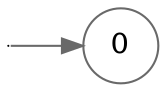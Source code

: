 /* Origins.
    node [shape = box, style = rounded]
    0 [label = ""]
*/
digraph
{
  vcsn_context = "lal_char(ab)_b"
  rankdir = LR
  {
    node [shape = point, width = 0]
    I0
  }
  {
    node [shape = circle]
    0 [color = DimGray]
  }
  I0 -> 0 [color = DimGray]
}
